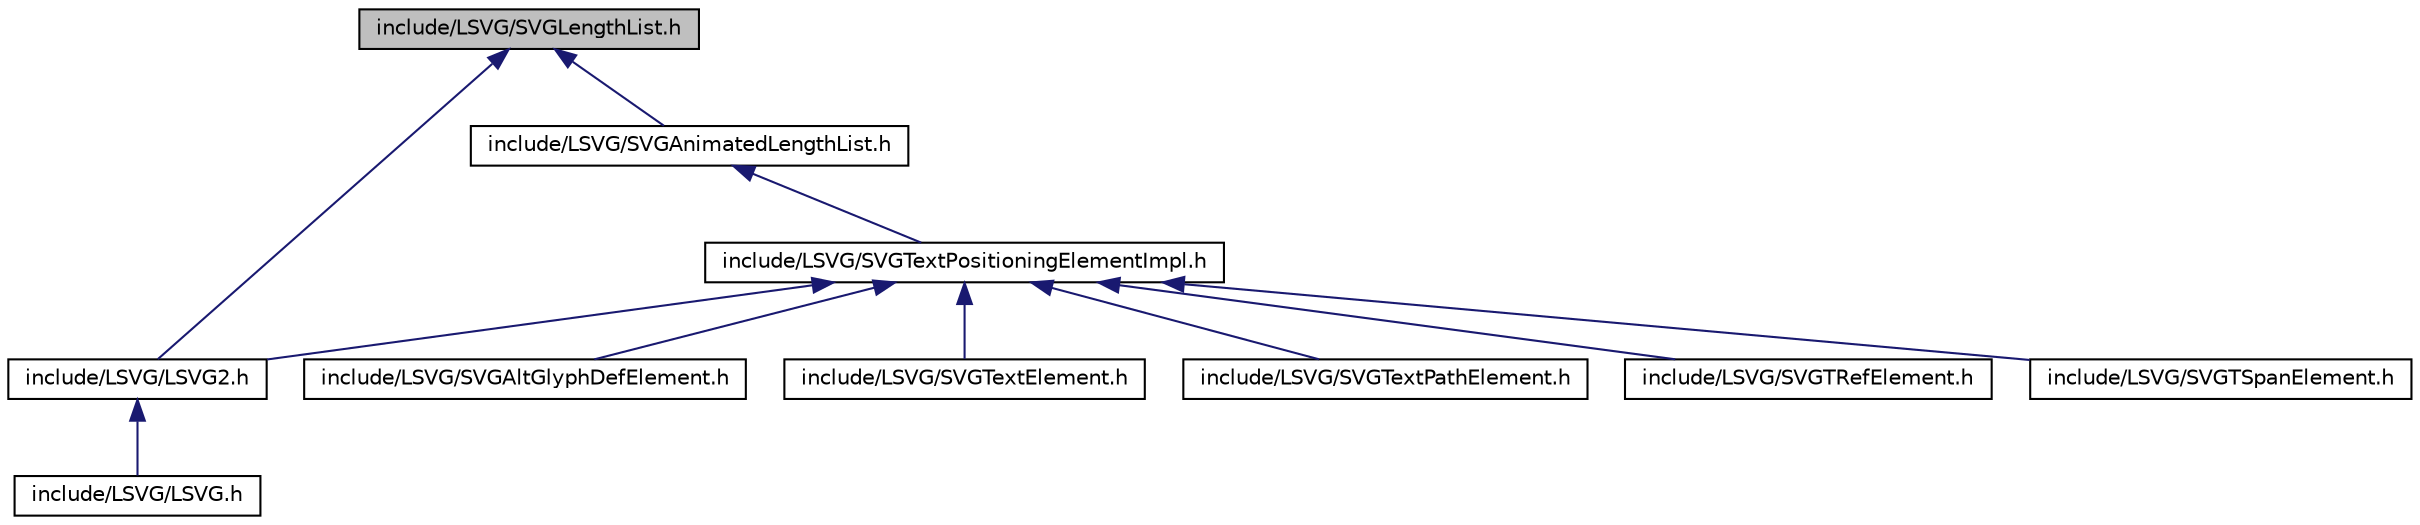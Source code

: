 digraph G
{
  edge [fontname="Helvetica",fontsize="10",labelfontname="Helvetica",labelfontsize="10"];
  node [fontname="Helvetica",fontsize="10",shape=record];
  Node1 [label="include/LSVG/SVGLengthList.h",height=0.2,width=0.4,color="black", fillcolor="grey75", style="filled" fontcolor="black"];
  Node1 -> Node2 [dir="back",color="midnightblue",fontsize="10",style="solid",fontname="Helvetica"];
  Node2 [label="include/LSVG/LSVG2.h",height=0.2,width=0.4,color="black", fillcolor="white", style="filled",URL="$_l_s_v_g2_8h.html"];
  Node2 -> Node3 [dir="back",color="midnightblue",fontsize="10",style="solid",fontname="Helvetica"];
  Node3 [label="include/LSVG/LSVG.h",height=0.2,width=0.4,color="black", fillcolor="white", style="filled",URL="$_l_s_v_g_8h.html"];
  Node1 -> Node4 [dir="back",color="midnightblue",fontsize="10",style="solid",fontname="Helvetica"];
  Node4 [label="include/LSVG/SVGAnimatedLengthList.h",height=0.2,width=0.4,color="black", fillcolor="white", style="filled",URL="$_s_v_g_animated_length_list_8h.html"];
  Node4 -> Node5 [dir="back",color="midnightblue",fontsize="10",style="solid",fontname="Helvetica"];
  Node5 [label="include/LSVG/SVGTextPositioningElementImpl.h",height=0.2,width=0.4,color="black", fillcolor="white", style="filled",URL="$_s_v_g_text_positioning_element_impl_8h.html"];
  Node5 -> Node2 [dir="back",color="midnightblue",fontsize="10",style="solid",fontname="Helvetica"];
  Node5 -> Node6 [dir="back",color="midnightblue",fontsize="10",style="solid",fontname="Helvetica"];
  Node6 [label="include/LSVG/SVGAltGlyphDefElement.h",height=0.2,width=0.4,color="black", fillcolor="white", style="filled",URL="$_s_v_g_alt_glyph_def_element_8h.html"];
  Node5 -> Node7 [dir="back",color="midnightblue",fontsize="10",style="solid",fontname="Helvetica"];
  Node7 [label="include/LSVG/SVGTextElement.h",height=0.2,width=0.4,color="black", fillcolor="white", style="filled",URL="$_s_v_g_text_element_8h.html"];
  Node5 -> Node8 [dir="back",color="midnightblue",fontsize="10",style="solid",fontname="Helvetica"];
  Node8 [label="include/LSVG/SVGTextPathElement.h",height=0.2,width=0.4,color="black", fillcolor="white", style="filled",URL="$_s_v_g_text_path_element_8h.html"];
  Node5 -> Node9 [dir="back",color="midnightblue",fontsize="10",style="solid",fontname="Helvetica"];
  Node9 [label="include/LSVG/SVGTRefElement.h",height=0.2,width=0.4,color="black", fillcolor="white", style="filled",URL="$_s_v_g_t_ref_element_8h.html"];
  Node5 -> Node10 [dir="back",color="midnightblue",fontsize="10",style="solid",fontname="Helvetica"];
  Node10 [label="include/LSVG/SVGTSpanElement.h",height=0.2,width=0.4,color="black", fillcolor="white", style="filled",URL="$_s_v_g_t_span_element_8h.html"];
}
